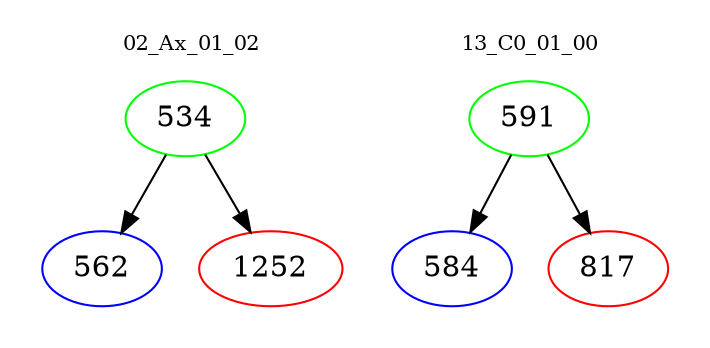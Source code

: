 digraph{
subgraph cluster_0 {
color = white
label = "02_Ax_01_02";
fontsize=10;
T0_534 [label="534", color="green"]
T0_534 -> T0_562 [color="black"]
T0_562 [label="562", color="blue"]
T0_534 -> T0_1252 [color="black"]
T0_1252 [label="1252", color="red"]
}
subgraph cluster_1 {
color = white
label = "13_C0_01_00";
fontsize=10;
T1_591 [label="591", color="green"]
T1_591 -> T1_584 [color="black"]
T1_584 [label="584", color="blue"]
T1_591 -> T1_817 [color="black"]
T1_817 [label="817", color="red"]
}
}

